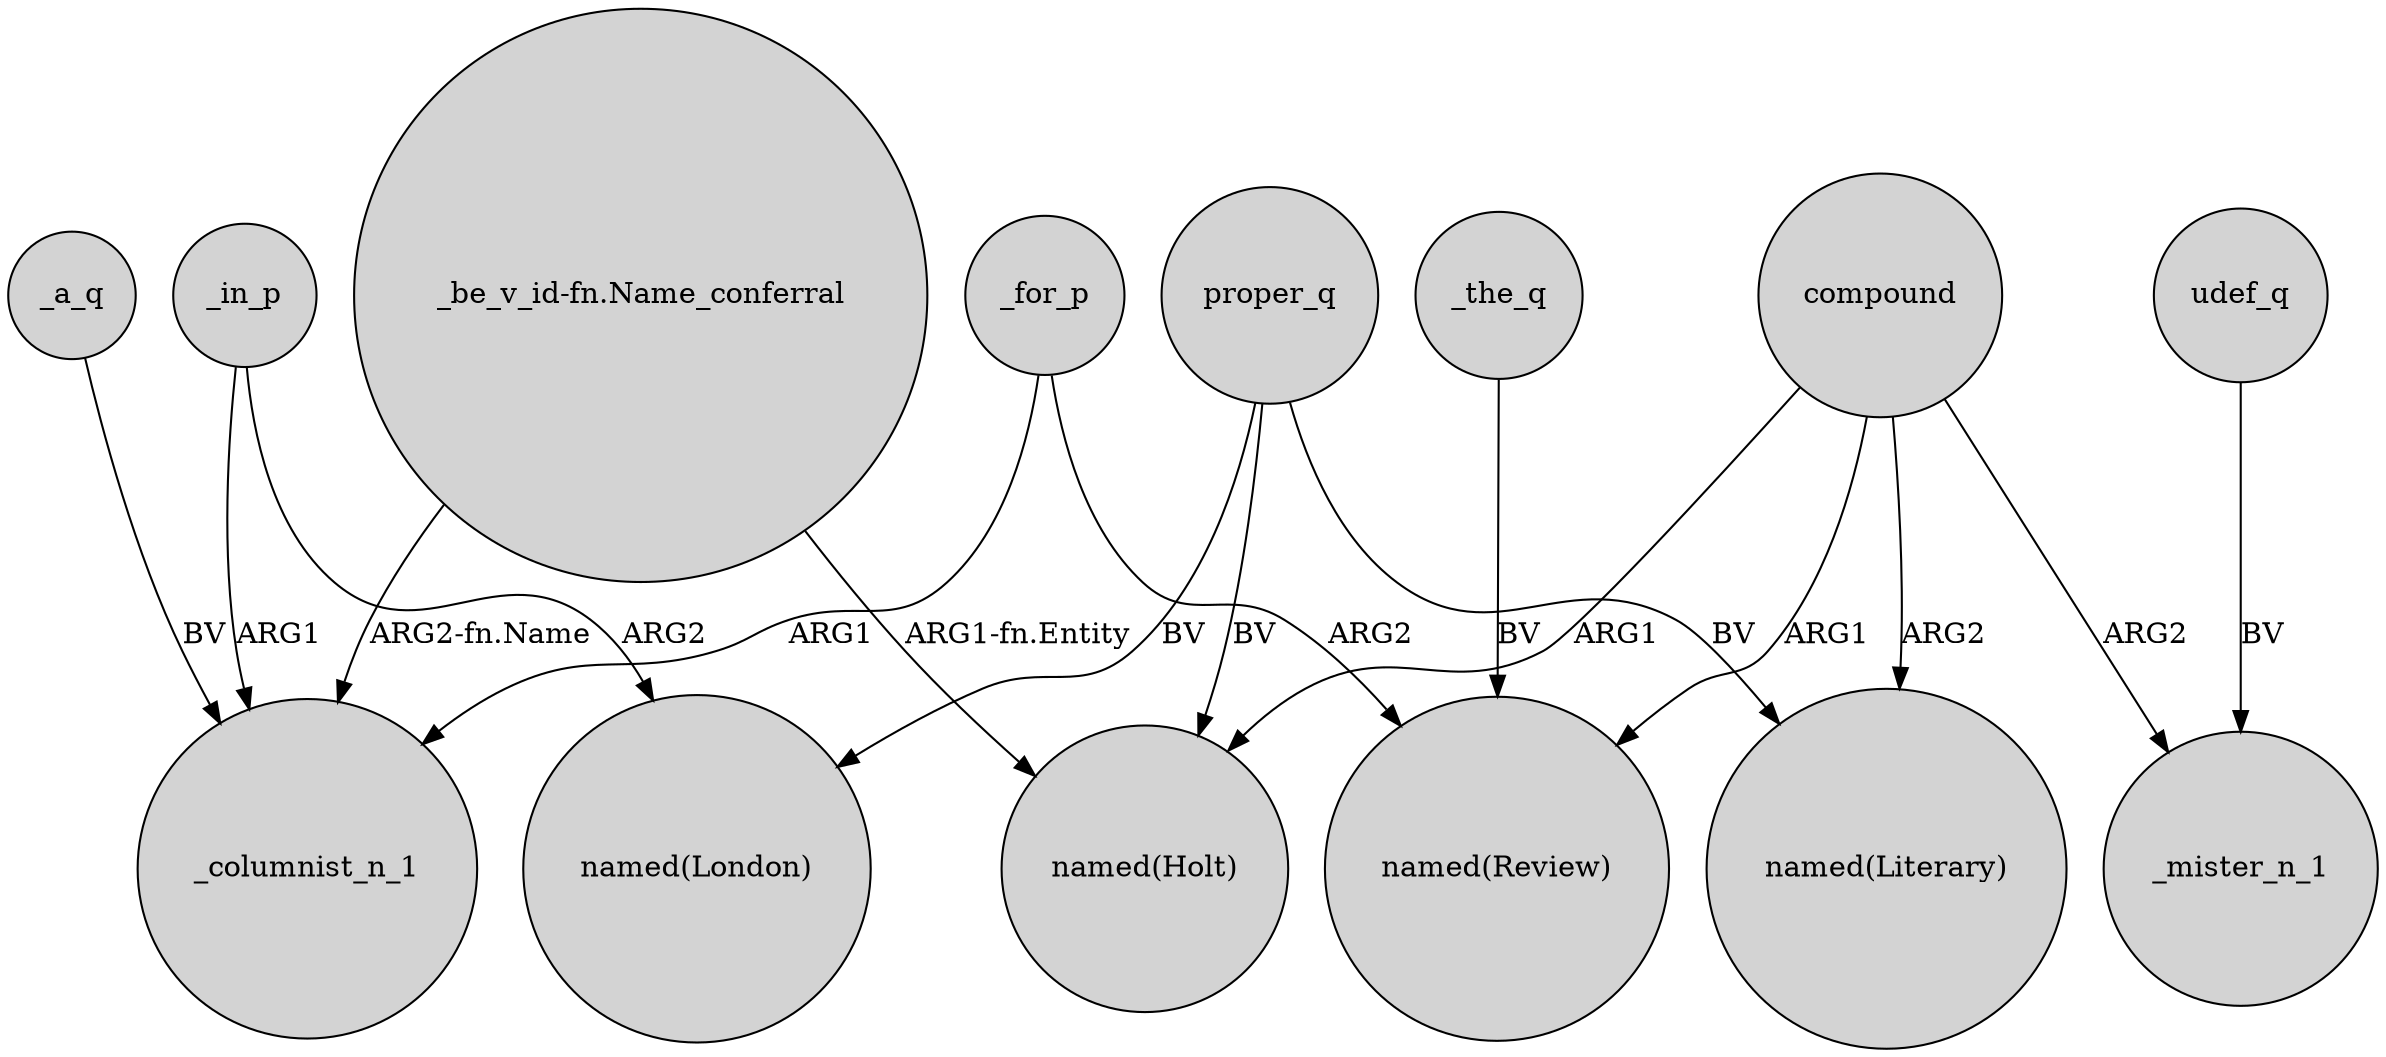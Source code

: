 digraph {
	node [shape=circle style=filled]
	_for_p -> _columnist_n_1 [label=ARG1]
	proper_q -> "named(London)" [label=BV]
	"_be_v_id-fn.Name_conferral" -> _columnist_n_1 [label="ARG2-fn.Name"]
	compound -> _mister_n_1 [label=ARG2]
	udef_q -> _mister_n_1 [label=BV]
	_a_q -> _columnist_n_1 [label=BV]
	"_be_v_id-fn.Name_conferral" -> "named(Holt)" [label="ARG1-fn.Entity"]
	_in_p -> "named(London)" [label=ARG2]
	proper_q -> "named(Holt)" [label=BV]
	compound -> "named(Review)" [label=ARG1]
	_the_q -> "named(Review)" [label=BV]
	compound -> "named(Holt)" [label=ARG1]
	_for_p -> "named(Review)" [label=ARG2]
	proper_q -> "named(Literary)" [label=BV]
	_in_p -> _columnist_n_1 [label=ARG1]
	compound -> "named(Literary)" [label=ARG2]
}
